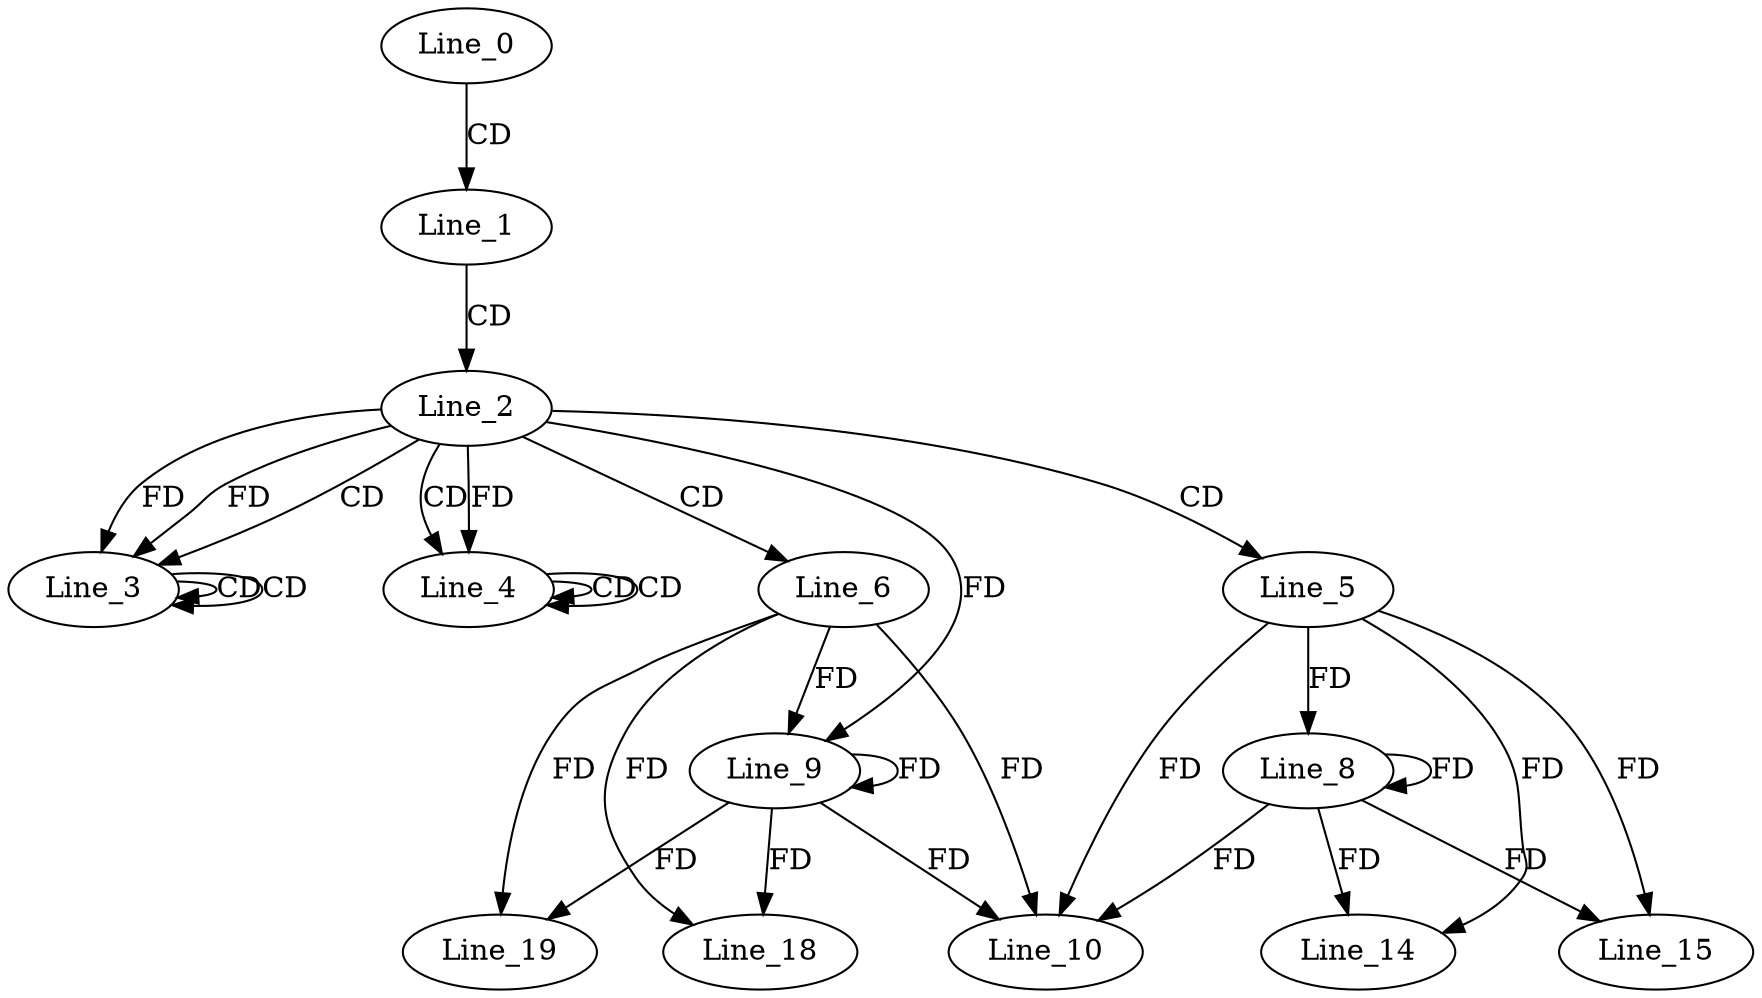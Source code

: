 digraph G {
  Line_0;
  Line_1;
  Line_2;
  Line_3;
  Line_3;
  Line_3;
  Line_3;
  Line_4;
  Line_4;
  Line_4;
  Line_5;
  Line_6;
  Line_8;
  Line_8;
  Line_9;
  Line_9;
  Line_9;
  Line_10;
  Line_10;
  Line_14;
  Line_15;
  Line_18;
  Line_19;
  Line_0 -> Line_1 [ label="CD" ];
  Line_1 -> Line_2 [ label="CD" ];
  Line_2 -> Line_3 [ label="CD" ];
  Line_3 -> Line_3 [ label="CD" ];
  Line_3 -> Line_3 [ label="CD" ];
  Line_2 -> Line_3 [ label="FD" ];
  Line_2 -> Line_3 [ label="FD" ];
  Line_2 -> Line_4 [ label="CD" ];
  Line_4 -> Line_4 [ label="CD" ];
  Line_4 -> Line_4 [ label="CD" ];
  Line_2 -> Line_4 [ label="FD" ];
  Line_2 -> Line_5 [ label="CD" ];
  Line_2 -> Line_6 [ label="CD" ];
  Line_5 -> Line_8 [ label="FD" ];
  Line_8 -> Line_8 [ label="FD" ];
  Line_6 -> Line_9 [ label="FD" ];
  Line_9 -> Line_9 [ label="FD" ];
  Line_2 -> Line_9 [ label="FD" ];
  Line_6 -> Line_10 [ label="FD" ];
  Line_9 -> Line_10 [ label="FD" ];
  Line_5 -> Line_10 [ label="FD" ];
  Line_8 -> Line_10 [ label="FD" ];
  Line_5 -> Line_14 [ label="FD" ];
  Line_8 -> Line_14 [ label="FD" ];
  Line_5 -> Line_15 [ label="FD" ];
  Line_8 -> Line_15 [ label="FD" ];
  Line_6 -> Line_18 [ label="FD" ];
  Line_9 -> Line_18 [ label="FD" ];
  Line_6 -> Line_19 [ label="FD" ];
  Line_9 -> Line_19 [ label="FD" ];
}
